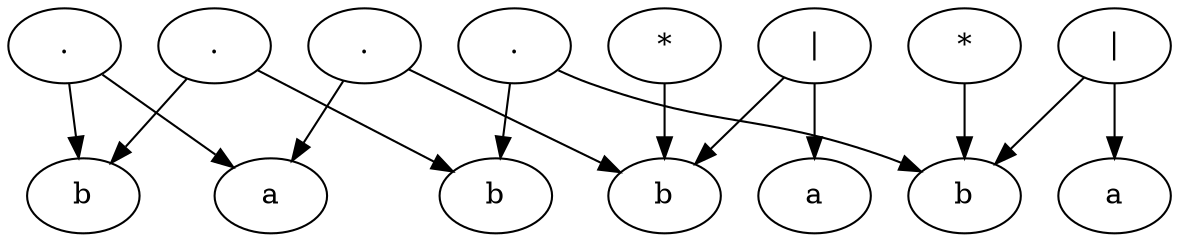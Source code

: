 // AST
digraph {
	rankdir=TB
	node0 [label="."]
	node1 [label="."]
	node2 [label="."]
	node3 [label="."]
	node4 [label="*"]
	node5 [label="|"]
	node6 [label=a]
	node5 -> node6
	node7 [label=b]
	node5 -> node7
	node4 -> node7
	node3 -> node7
	node8 [label=a]
	node3 -> node8
	node2 -> node8
	node9 [label=b]
	node2 -> node9
	node1 -> node9
	node10 [label=b]
	node1 -> node10
	node0 -> node10
	node11 [label="*"]
	node12 [label="|"]
	node13 [label=a]
	node12 -> node13
	node14 [label=b]
	node12 -> node14
	node11 -> node14
	node0 -> node14
}
